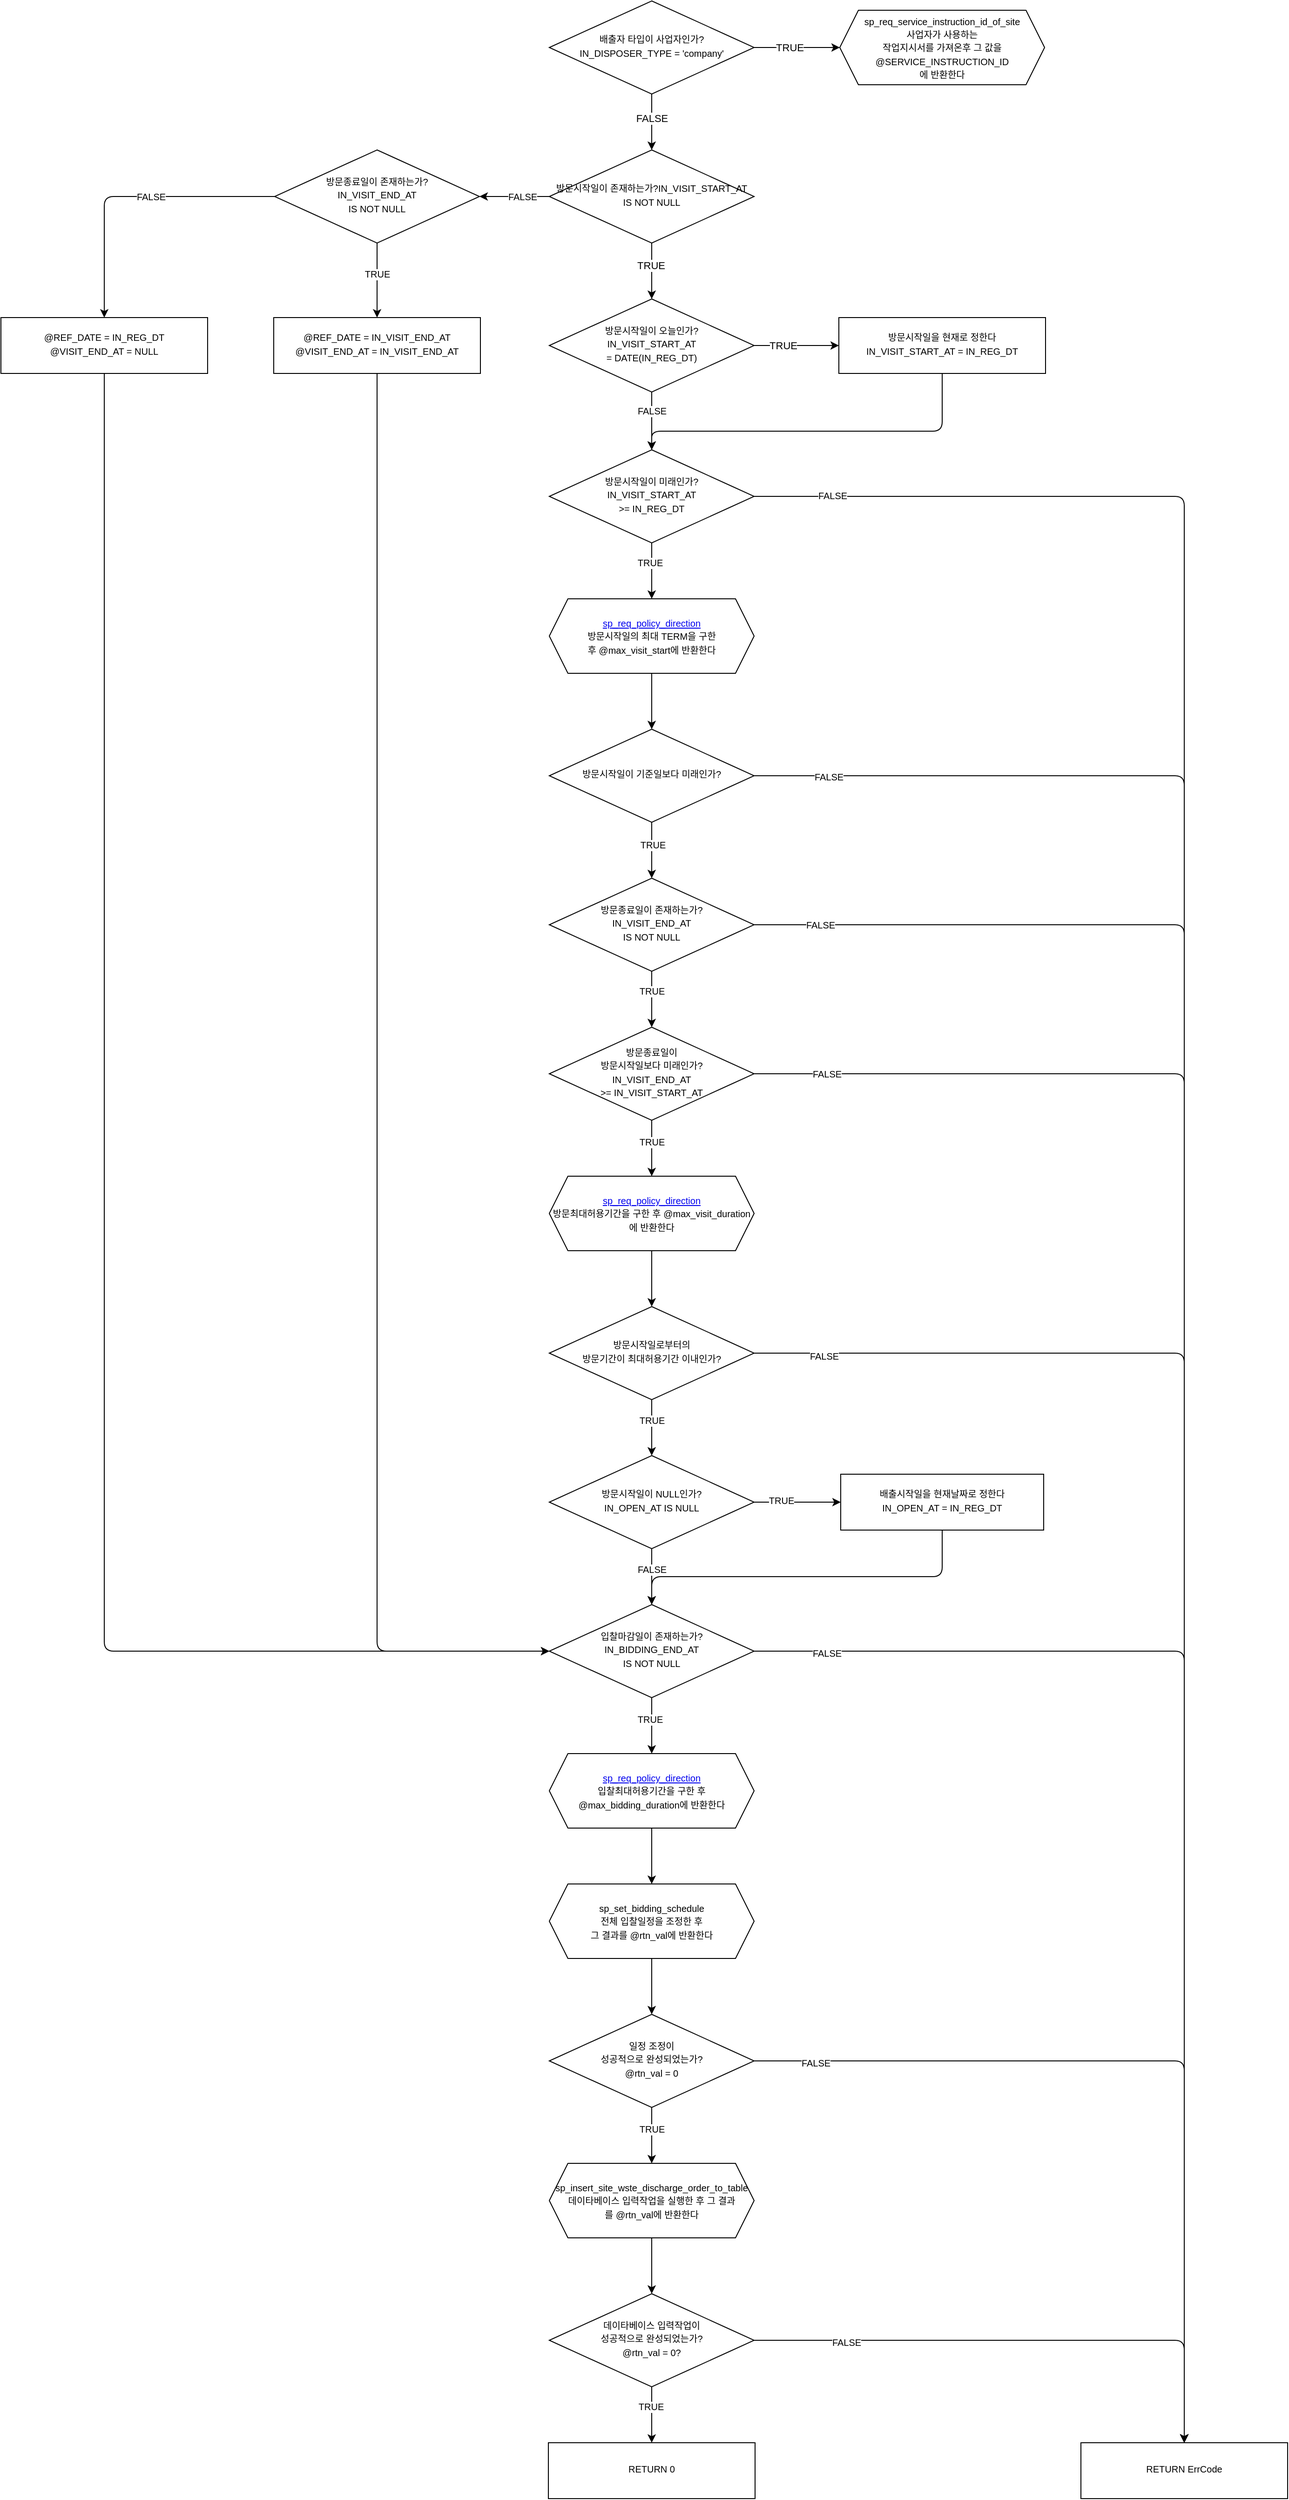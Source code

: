 <mxfile>
    <diagram id="aU7rOV0qWsAluSbqn4Nf" name="Page-1">
        <mxGraphModel dx="3998" dy="4315" grid="1" gridSize="10" guides="1" tooltips="1" connect="1" arrows="1" fold="1" page="1" pageScale="1" pageWidth="827" pageHeight="1169" math="0" shadow="0">
            <root>
                <mxCell id="0"/>
                <mxCell id="1" parent="0"/>
                <mxCell id="2" value="" style="edgeStyle=orthogonalEdgeStyle;html=1;exitX=1;exitY=0.5;exitDx=0;exitDy=0;entryX=0;entryY=0.5;entryDx=0;entryDy=0;" edge="1" parent="1" source="6" target="10">
                    <mxGeometry relative="1" as="geometry">
                        <mxPoint x="-1631" y="-3360" as="sourcePoint"/>
                        <mxPoint x="-1595" y="-3280" as="targetPoint"/>
                    </mxGeometry>
                </mxCell>
                <mxCell id="3" value="TRUE" style="edgeLabel;html=1;align=center;verticalAlign=middle;resizable=0;points=[];" vertex="1" connectable="0" parent="2">
                    <mxGeometry x="-0.372" y="1" relative="1" as="geometry">
                        <mxPoint x="9" y="1" as="offset"/>
                    </mxGeometry>
                </mxCell>
                <mxCell id="31" value="" style="edgeStyle=orthogonalEdgeStyle;html=1;" edge="1" parent="1" source="6" target="30">
                    <mxGeometry relative="1" as="geometry">
                        <Array as="points">
                            <mxPoint x="-1631" y="-3308"/>
                            <mxPoint x="-1631" y="-3308"/>
                        </Array>
                    </mxGeometry>
                </mxCell>
                <mxCell id="32" value="FALSE" style="edgeLabel;html=1;align=center;verticalAlign=middle;resizable=0;points=[];" vertex="1" connectable="0" parent="31">
                    <mxGeometry x="-0.133" relative="1" as="geometry">
                        <mxPoint as="offset"/>
                    </mxGeometry>
                </mxCell>
                <mxCell id="6" value="&lt;span style=&quot;font-size: 10px&quot;&gt;배출자 타입이 사업자인가?IN_DISPOSER_TYPE = 'company'&lt;/span&gt;" style="rhombus;whiteSpace=wrap;html=1;shadow=0;strokeWidth=1;spacing=6;spacingTop=-4;" vertex="1" parent="1">
                    <mxGeometry x="-1741" y="-3440" width="220" height="100" as="geometry"/>
                </mxCell>
                <mxCell id="10" value="&lt;span style=&quot;font-size: 10px&quot;&gt;sp_req_service_instruction_id_of_site&lt;/span&gt;&lt;br&gt;&lt;span style=&quot;font-size: 10px&quot;&gt;사업자가 사용하는 &lt;/span&gt;&lt;br&gt;&lt;span style=&quot;font-size: 10px&quot;&gt;작업지시서를 가져온후 그 값을&lt;/span&gt;&lt;br&gt;&lt;span style=&quot;font-size: 10px&quot;&gt;@SERVICE_INSTRUCTION_ID&lt;/span&gt;&lt;br&gt;&lt;span style=&quot;font-size: 10px&quot;&gt;에 반환한다&lt;/span&gt;" style="shape=hexagon;perimeter=hexagonPerimeter2;whiteSpace=wrap;html=1;fixedSize=1;" vertex="1" parent="1">
                    <mxGeometry x="-1429" y="-3430" width="220" height="80" as="geometry"/>
                </mxCell>
                <mxCell id="36" value="" style="edgeStyle=orthogonalEdgeStyle;html=1;" edge="1" parent="1" source="16" target="35">
                    <mxGeometry relative="1" as="geometry"/>
                </mxCell>
                <mxCell id="37" value="TRUE" style="edgeLabel;html=1;align=center;verticalAlign=middle;resizable=0;points=[];" vertex="1" connectable="0" parent="36">
                    <mxGeometry x="-0.325" relative="1" as="geometry">
                        <mxPoint as="offset"/>
                    </mxGeometry>
                </mxCell>
                <mxCell id="42" value="" style="edgeStyle=orthogonalEdgeStyle;html=1;fontSize=10;" edge="1" parent="1" source="16" target="38">
                    <mxGeometry relative="1" as="geometry"/>
                </mxCell>
                <mxCell id="44" value="FALSE" style="edgeLabel;html=1;align=center;verticalAlign=middle;resizable=0;points=[];fontSize=10;" vertex="1" connectable="0" parent="42">
                    <mxGeometry x="-0.352" relative="1" as="geometry">
                        <mxPoint as="offset"/>
                    </mxGeometry>
                </mxCell>
                <mxCell id="16" value="&lt;span style=&quot;font-size: 10px&quot;&gt;방문시작일이 오늘인가?&lt;br&gt;IN_VISIT_START_AT &lt;br&gt;= DATE(IN_REG_DT)&lt;/span&gt;" style="rhombus;whiteSpace=wrap;html=1;shadow=0;strokeWidth=1;spacing=6;spacingTop=-4;" vertex="1" parent="1">
                    <mxGeometry x="-1741" y="-3120" width="220" height="100" as="geometry"/>
                </mxCell>
                <mxCell id="33" value="" style="edgeStyle=orthogonalEdgeStyle;html=1;" edge="1" parent="1" source="30" target="16">
                    <mxGeometry relative="1" as="geometry"/>
                </mxCell>
                <mxCell id="34" value="TRUE" style="edgeLabel;html=1;align=center;verticalAlign=middle;resizable=0;points=[];" vertex="1" connectable="0" parent="33">
                    <mxGeometry x="-0.215" y="-1" relative="1" as="geometry">
                        <mxPoint as="offset"/>
                    </mxGeometry>
                </mxCell>
                <mxCell id="105" value="" style="edgeStyle=orthogonalEdgeStyle;html=1;fontSize=10;" edge="1" parent="1" source="30" target="104">
                    <mxGeometry relative="1" as="geometry"/>
                </mxCell>
                <mxCell id="106" value="FALSE" style="edgeLabel;html=1;align=center;verticalAlign=middle;resizable=0;points=[];fontSize=10;" vertex="1" connectable="0" parent="105">
                    <mxGeometry x="-0.209" relative="1" as="geometry">
                        <mxPoint as="offset"/>
                    </mxGeometry>
                </mxCell>
                <mxCell id="30" value="&lt;span style=&quot;font-size: 10px&quot;&gt;방문시작일이 존재하는가?&lt;/span&gt;&lt;span style=&quot;font-size: 10px&quot;&gt;IN_VISIT_START_AT &lt;br&gt;IS NOT NULL&lt;/span&gt;" style="rhombus;whiteSpace=wrap;html=1;shadow=0;strokeWidth=1;spacing=6;spacingTop=-4;" vertex="1" parent="1">
                    <mxGeometry x="-1741" y="-3280" width="220" height="100" as="geometry"/>
                </mxCell>
                <mxCell id="43" style="edgeStyle=orthogonalEdgeStyle;html=1;entryX=0.5;entryY=0;entryDx=0;entryDy=0;fontSize=10;exitX=0.5;exitY=1;exitDx=0;exitDy=0;" edge="1" parent="1" source="35" target="38">
                    <mxGeometry relative="1" as="geometry">
                        <Array as="points">
                            <mxPoint x="-1319" y="-2978"/>
                            <mxPoint x="-1631" y="-2978"/>
                        </Array>
                    </mxGeometry>
                </mxCell>
                <mxCell id="35" value="&lt;font style=&quot;font-size: 10px&quot;&gt;방문시작일을 현재로 정한다&lt;br&gt;IN_VISIT_START_AT = IN_REG_DT&lt;/font&gt;" style="whiteSpace=wrap;html=1;shadow=0;strokeWidth=1;spacing=6;spacingTop=-4;" vertex="1" parent="1">
                    <mxGeometry x="-1430" y="-3100" width="222" height="60" as="geometry"/>
                </mxCell>
                <mxCell id="46" value="" style="edgeStyle=orthogonalEdgeStyle;html=1;fontSize=10;" edge="1" parent="1" source="38" target="45">
                    <mxGeometry relative="1" as="geometry"/>
                </mxCell>
                <mxCell id="47" value="TRUE" style="edgeLabel;html=1;align=center;verticalAlign=middle;resizable=0;points=[];fontSize=10;" vertex="1" connectable="0" parent="46">
                    <mxGeometry x="-0.295" y="-2" relative="1" as="geometry">
                        <mxPoint as="offset"/>
                    </mxGeometry>
                </mxCell>
                <mxCell id="102" style="edgeStyle=orthogonalEdgeStyle;html=1;entryX=0.5;entryY=0;entryDx=0;entryDy=0;fontSize=10;" edge="1" parent="1" source="38" target="86">
                    <mxGeometry relative="1" as="geometry"/>
                </mxCell>
                <mxCell id="103" value="FALSE" style="edgeLabel;html=1;align=center;verticalAlign=middle;resizable=0;points=[];fontSize=10;" vertex="1" connectable="0" parent="102">
                    <mxGeometry x="-0.934" y="1" relative="1" as="geometry">
                        <mxPoint as="offset"/>
                    </mxGeometry>
                </mxCell>
                <mxCell id="38" value="&lt;span style=&quot;font-size: 10px&quot;&gt;방문시작일이 미래인가?&lt;br&gt;IN_VISIT_START_AT &lt;br&gt;&amp;gt;= IN_REG_DT&lt;/span&gt;" style="rhombus;whiteSpace=wrap;html=1;shadow=0;strokeWidth=1;spacing=6;spacingTop=-4;" vertex="1" parent="1">
                    <mxGeometry x="-1741" y="-2958" width="220" height="100" as="geometry"/>
                </mxCell>
                <mxCell id="49" value="" style="edgeStyle=orthogonalEdgeStyle;html=1;fontSize=10;" edge="1" parent="1" source="45" target="48">
                    <mxGeometry relative="1" as="geometry"/>
                </mxCell>
                <mxCell id="45" value="&lt;a href=&quot;https://github.com/Leo-Nam/stored-procedures/blob/main/drawio/sp_req_policy_direction.svg&quot; style=&quot;font-size: 10px&quot;&gt;sp_req_policy_direction&lt;/a&gt;&lt;span style=&quot;font-size: 10px&quot;&gt;&lt;br&gt;방문시작일의 최대 TERM을 구한 후&amp;nbsp;@max_visit_start에 반환한다&lt;/span&gt;" style="shape=hexagon;perimeter=hexagonPerimeter2;whiteSpace=wrap;html=1;fixedSize=1;" vertex="1" parent="1">
                    <mxGeometry x="-1741" y="-2798" width="220" height="80" as="geometry"/>
                </mxCell>
                <mxCell id="51" value="" style="edgeStyle=orthogonalEdgeStyle;html=1;fontSize=10;" edge="1" parent="1" source="48" target="50">
                    <mxGeometry relative="1" as="geometry"/>
                </mxCell>
                <mxCell id="52" value="TRUE" style="edgeLabel;html=1;align=center;verticalAlign=middle;resizable=0;points=[];fontSize=10;" vertex="1" connectable="0" parent="51">
                    <mxGeometry x="-0.22" y="1" relative="1" as="geometry">
                        <mxPoint as="offset"/>
                    </mxGeometry>
                </mxCell>
                <mxCell id="100" style="edgeStyle=orthogonalEdgeStyle;html=1;fontSize=10;entryX=0.5;entryY=0;entryDx=0;entryDy=0;" edge="1" parent="1" source="48" target="86">
                    <mxGeometry relative="1" as="geometry">
                        <mxPoint x="-1260" y="-821.66" as="targetPoint"/>
                    </mxGeometry>
                </mxCell>
                <mxCell id="101" value="FALSE" style="edgeLabel;html=1;align=center;verticalAlign=middle;resizable=0;points=[];fontSize=10;" vertex="1" connectable="0" parent="100">
                    <mxGeometry x="-0.929" y="-1" relative="1" as="geometry">
                        <mxPoint as="offset"/>
                    </mxGeometry>
                </mxCell>
                <mxCell id="48" value="&lt;span style=&quot;font-size: 10px&quot;&gt;방문시작일이 기준일보다 미래인가?&lt;/span&gt;" style="rhombus;whiteSpace=wrap;html=1;shadow=0;strokeWidth=1;spacing=6;spacingTop=-4;" vertex="1" parent="1">
                    <mxGeometry x="-1741" y="-2658" width="220" height="100" as="geometry"/>
                </mxCell>
                <mxCell id="54" value="" style="edgeStyle=orthogonalEdgeStyle;html=1;fontSize=10;" edge="1" parent="1" source="50" target="53">
                    <mxGeometry relative="1" as="geometry"/>
                </mxCell>
                <mxCell id="55" value="TRUE" style="edgeLabel;html=1;align=center;verticalAlign=middle;resizable=0;points=[];fontSize=10;" vertex="1" connectable="0" parent="54">
                    <mxGeometry x="-0.309" relative="1" as="geometry">
                        <mxPoint as="offset"/>
                    </mxGeometry>
                </mxCell>
                <mxCell id="98" style="edgeStyle=orthogonalEdgeStyle;html=1;fontSize=10;entryX=0.5;entryY=0;entryDx=0;entryDy=0;" edge="1" parent="1" source="50" target="86">
                    <mxGeometry relative="1" as="geometry">
                        <mxPoint x="-1270" y="-838.556" as="targetPoint"/>
                    </mxGeometry>
                </mxCell>
                <mxCell id="99" value="FALSE" style="edgeLabel;html=1;align=center;verticalAlign=middle;resizable=0;points=[];fontSize=10;" vertex="1" connectable="0" parent="98">
                    <mxGeometry x="-0.932" relative="1" as="geometry">
                        <mxPoint as="offset"/>
                    </mxGeometry>
                </mxCell>
                <mxCell id="50" value="&lt;span style=&quot;font-size: 10px&quot;&gt;방문종료일이 존재하는가?&lt;br&gt;&lt;/span&gt;&lt;span style=&quot;font-size: 10px&quot;&gt;IN_VISIT_END_AT &lt;br&gt;IS NOT NULL&lt;/span&gt;" style="rhombus;whiteSpace=wrap;html=1;shadow=0;strokeWidth=1;spacing=6;spacingTop=-4;" vertex="1" parent="1">
                    <mxGeometry x="-1741" y="-2498" width="220" height="100" as="geometry"/>
                </mxCell>
                <mxCell id="57" value="" style="edgeStyle=orthogonalEdgeStyle;html=1;fontSize=10;" edge="1" parent="1" source="53" target="56">
                    <mxGeometry relative="1" as="geometry"/>
                </mxCell>
                <mxCell id="58" value="TRUE" style="edgeLabel;html=1;align=center;verticalAlign=middle;resizable=0;points=[];fontSize=10;" vertex="1" connectable="0" parent="57">
                    <mxGeometry x="-0.24" relative="1" as="geometry">
                        <mxPoint as="offset"/>
                    </mxGeometry>
                </mxCell>
                <mxCell id="96" style="edgeStyle=orthogonalEdgeStyle;html=1;entryX=0.5;entryY=0;entryDx=0;entryDy=0;fontSize=10;" edge="1" parent="1" source="53" target="86">
                    <mxGeometry relative="1" as="geometry"/>
                </mxCell>
                <mxCell id="97" value="FALSE" style="edgeLabel;html=1;align=center;verticalAlign=middle;resizable=0;points=[];fontSize=10;" vertex="1" connectable="0" parent="96">
                    <mxGeometry x="-0.92" relative="1" as="geometry">
                        <mxPoint as="offset"/>
                    </mxGeometry>
                </mxCell>
                <mxCell id="53" value="&lt;span style=&quot;font-size: 10px&quot;&gt;방문종료일이 &lt;br&gt;방문시작일보다 미래인가?&lt;br&gt;&lt;/span&gt;&lt;span style=&quot;font-size: 10px&quot;&gt;IN_VISIT_END_AT &lt;br&gt;&amp;gt;= IN_VISIT_START_AT&lt;/span&gt;" style="rhombus;whiteSpace=wrap;html=1;shadow=0;strokeWidth=1;spacing=6;spacingTop=-4;" vertex="1" parent="1">
                    <mxGeometry x="-1741" y="-2338" width="220" height="100" as="geometry"/>
                </mxCell>
                <mxCell id="60" value="" style="edgeStyle=orthogonalEdgeStyle;html=1;fontSize=10;" edge="1" parent="1" source="56" target="59">
                    <mxGeometry relative="1" as="geometry"/>
                </mxCell>
                <mxCell id="56" value="&lt;a href=&quot;https://github.com/Leo-Nam/stored-procedures/blob/main/drawio/sp_req_policy_direction.svg&quot; style=&quot;font-size: 10px&quot;&gt;sp_req_policy_direction&lt;/a&gt;&lt;br&gt;&lt;span style=&quot;font-size: 10px&quot;&gt;방문최대허용기간을 구한 후 @max_visit_duration에 반환한다&lt;/span&gt;" style="shape=hexagon;perimeter=hexagonPerimeter2;whiteSpace=wrap;html=1;fixedSize=1;" vertex="1" parent="1">
                    <mxGeometry x="-1741" y="-2178" width="220" height="80" as="geometry"/>
                </mxCell>
                <mxCell id="62" value="" style="edgeStyle=orthogonalEdgeStyle;html=1;fontSize=10;" edge="1" parent="1" source="59" target="61">
                    <mxGeometry relative="1" as="geometry"/>
                </mxCell>
                <mxCell id="63" value="TRUE" style="edgeLabel;html=1;align=center;verticalAlign=middle;resizable=0;points=[];fontSize=10;" vertex="1" connectable="0" parent="62">
                    <mxGeometry x="-0.281" relative="1" as="geometry">
                        <mxPoint as="offset"/>
                    </mxGeometry>
                </mxCell>
                <mxCell id="94" style="edgeStyle=orthogonalEdgeStyle;html=1;fontSize=10;" edge="1" parent="1" source="59" target="86">
                    <mxGeometry relative="1" as="geometry"/>
                </mxCell>
                <mxCell id="95" value="FALSE" style="edgeLabel;html=1;align=center;verticalAlign=middle;resizable=0;points=[];fontSize=10;" vertex="1" connectable="0" parent="94">
                    <mxGeometry x="-0.908" y="-3" relative="1" as="geometry">
                        <mxPoint as="offset"/>
                    </mxGeometry>
                </mxCell>
                <mxCell id="59" value="&lt;span style=&quot;font-size: 10px&quot;&gt;방문시작일로부터의 &lt;br&gt;방문기간이 최대허용기간 이내인가?&lt;/span&gt;" style="rhombus;whiteSpace=wrap;html=1;shadow=0;strokeWidth=1;spacing=6;spacingTop=-4;" vertex="1" parent="1">
                    <mxGeometry x="-1741" y="-2038" width="220" height="100" as="geometry"/>
                </mxCell>
                <mxCell id="65" value="" style="edgeStyle=orthogonalEdgeStyle;html=1;fontSize=10;" edge="1" parent="1" source="61" target="64">
                    <mxGeometry relative="1" as="geometry"/>
                </mxCell>
                <mxCell id="66" value="TRUE" style="edgeLabel;html=1;align=center;verticalAlign=middle;resizable=0;points=[];fontSize=10;" vertex="1" connectable="0" parent="65">
                    <mxGeometry x="-0.382" y="2" relative="1" as="geometry">
                        <mxPoint as="offset"/>
                    </mxGeometry>
                </mxCell>
                <mxCell id="68" value="" style="edgeStyle=orthogonalEdgeStyle;html=1;fontSize=10;" edge="1" parent="1" source="61" target="67">
                    <mxGeometry relative="1" as="geometry"/>
                </mxCell>
                <mxCell id="69" value="FALSE" style="edgeLabel;html=1;align=center;verticalAlign=middle;resizable=0;points=[];fontSize=10;" vertex="1" connectable="0" parent="68">
                    <mxGeometry x="-0.282" relative="1" as="geometry">
                        <mxPoint as="offset"/>
                    </mxGeometry>
                </mxCell>
                <mxCell id="61" value="&lt;span style=&quot;font-size: 10px&quot;&gt;방문시작일이 NULL인가?&lt;br&gt;IN_OPEN_AT IS NULL&lt;/span&gt;" style="rhombus;whiteSpace=wrap;html=1;shadow=0;strokeWidth=1;spacing=6;spacingTop=-4;" vertex="1" parent="1">
                    <mxGeometry x="-1741" y="-1878" width="220" height="100" as="geometry"/>
                </mxCell>
                <mxCell id="73" style="edgeStyle=orthogonalEdgeStyle;html=1;fontSize=10;exitX=0.5;exitY=1;exitDx=0;exitDy=0;entryX=0.5;entryY=0;entryDx=0;entryDy=0;" edge="1" parent="1" source="64" target="67">
                    <mxGeometry relative="1" as="geometry">
                        <mxPoint x="-1840" y="-1648" as="targetPoint"/>
                        <Array as="points">
                            <mxPoint x="-1319" y="-1748"/>
                            <mxPoint x="-1631" y="-1748"/>
                        </Array>
                    </mxGeometry>
                </mxCell>
                <mxCell id="64" value="&lt;font style=&quot;font-size: 10px&quot;&gt;배출시작일을 현재날짜로 정한다&lt;br&gt;IN_OPEN_AT = IN_REG_DT&lt;/font&gt;" style="whiteSpace=wrap;html=1;shadow=0;strokeWidth=1;spacing=6;spacingTop=-4;" vertex="1" parent="1">
                    <mxGeometry x="-1428" y="-1858" width="218" height="60" as="geometry"/>
                </mxCell>
                <mxCell id="71" value="" style="edgeStyle=orthogonalEdgeStyle;html=1;fontSize=10;" edge="1" parent="1" source="67" target="70">
                    <mxGeometry relative="1" as="geometry"/>
                </mxCell>
                <mxCell id="72" value="TRUE" style="edgeLabel;html=1;align=center;verticalAlign=middle;resizable=0;points=[];fontSize=10;" vertex="1" connectable="0" parent="71">
                    <mxGeometry x="-0.23" y="-2" relative="1" as="geometry">
                        <mxPoint as="offset"/>
                    </mxGeometry>
                </mxCell>
                <mxCell id="92" style="edgeStyle=orthogonalEdgeStyle;html=1;entryX=0.5;entryY=0;entryDx=0;entryDy=0;fontSize=10;" edge="1" parent="1" source="67" target="86">
                    <mxGeometry relative="1" as="geometry"/>
                </mxCell>
                <mxCell id="93" value="FALSE" style="edgeLabel;html=1;align=center;verticalAlign=middle;resizable=0;points=[];fontSize=10;" vertex="1" connectable="0" parent="92">
                    <mxGeometry x="-0.881" y="-2" relative="1" as="geometry">
                        <mxPoint as="offset"/>
                    </mxGeometry>
                </mxCell>
                <mxCell id="67" value="&lt;span style=&quot;font-size: 10px&quot;&gt;입찰마감일이 존재하는가?&lt;/span&gt;&lt;br&gt;&lt;span style=&quot;font-size: 10px&quot;&gt;IN_BIDDING_END_AT&lt;br&gt;IS NOT NULL&lt;/span&gt;" style="rhombus;whiteSpace=wrap;html=1;shadow=0;strokeWidth=1;spacing=6;spacingTop=-4;" vertex="1" parent="1">
                    <mxGeometry x="-1741" y="-1718" width="220" height="100" as="geometry"/>
                </mxCell>
                <mxCell id="75" value="" style="edgeStyle=orthogonalEdgeStyle;html=1;fontSize=10;" edge="1" parent="1" source="70" target="74">
                    <mxGeometry relative="1" as="geometry"/>
                </mxCell>
                <mxCell id="70" value="&lt;a href=&quot;https://github.com/Leo-Nam/stored-procedures/blob/main/drawio/sp_req_policy_direction.svg&quot; style=&quot;font-size: 10px&quot;&gt;sp_req_policy_direction&lt;/a&gt;&lt;br&gt;&lt;span style=&quot;font-size: 10px&quot;&gt;입찰최대허용기간을 구한 후 @max_bidding_duration에 반환한다&lt;/span&gt;" style="shape=hexagon;perimeter=hexagonPerimeter2;whiteSpace=wrap;html=1;fixedSize=1;" vertex="1" parent="1">
                    <mxGeometry x="-1741" y="-1558" width="220" height="80" as="geometry"/>
                </mxCell>
                <mxCell id="77" value="" style="edgeStyle=orthogonalEdgeStyle;html=1;fontSize=10;" edge="1" parent="1" source="74" target="76">
                    <mxGeometry relative="1" as="geometry"/>
                </mxCell>
                <mxCell id="74" value="&lt;font&gt;&lt;span style=&quot;font-size: 10px&quot;&gt;sp_set_bidding_schedule&lt;/span&gt;&lt;br&gt;&lt;span style=&quot;font-size: 10px&quot;&gt;전체 입찰일정을 조정한 후 &lt;br&gt;그 결과를&amp;nbsp;&lt;/span&gt;&lt;/font&gt;&lt;span style=&quot;font-size: 10px&quot;&gt;@rtn_val에 반환한다&lt;/span&gt;" style="shape=hexagon;perimeter=hexagonPerimeter2;whiteSpace=wrap;html=1;fixedSize=1;" vertex="1" parent="1">
                    <mxGeometry x="-1741" y="-1418" width="220" height="80" as="geometry"/>
                </mxCell>
                <mxCell id="79" value="" style="edgeStyle=orthogonalEdgeStyle;html=1;fontSize=10;" edge="1" parent="1" source="76" target="78">
                    <mxGeometry relative="1" as="geometry"/>
                </mxCell>
                <mxCell id="80" value="TRUE" style="edgeLabel;html=1;align=center;verticalAlign=middle;resizable=0;points=[];fontSize=10;" vertex="1" connectable="0" parent="79">
                    <mxGeometry x="-0.244" relative="1" as="geometry">
                        <mxPoint as="offset"/>
                    </mxGeometry>
                </mxCell>
                <mxCell id="88" style="edgeStyle=orthogonalEdgeStyle;html=1;fontSize=10;entryX=0.5;entryY=0;entryDx=0;entryDy=0;" edge="1" parent="1" source="76" target="86">
                    <mxGeometry relative="1" as="geometry">
                        <mxPoint x="-1310" y="-818" as="targetPoint"/>
                    </mxGeometry>
                </mxCell>
                <mxCell id="89" value="FALSE" style="edgeLabel;html=1;align=center;verticalAlign=middle;resizable=0;points=[];fontSize=10;" vertex="1" connectable="0" parent="88">
                    <mxGeometry x="-0.85" y="-2" relative="1" as="geometry">
                        <mxPoint as="offset"/>
                    </mxGeometry>
                </mxCell>
                <mxCell id="76" value="&lt;span style=&quot;font-size: 10px&quot;&gt;일정 조정이 &lt;br&gt;성공적으로 완성되었는가?&lt;br&gt;@rtn_val = 0&lt;/span&gt;" style="rhombus;whiteSpace=wrap;html=1;shadow=0;strokeWidth=1;spacing=6;spacingTop=-4;" vertex="1" parent="1">
                    <mxGeometry x="-1741" y="-1278" width="220" height="100" as="geometry"/>
                </mxCell>
                <mxCell id="82" value="" style="edgeStyle=orthogonalEdgeStyle;html=1;fontSize=10;" edge="1" parent="1" source="78" target="81">
                    <mxGeometry relative="1" as="geometry"/>
                </mxCell>
                <mxCell id="78" value="&lt;font style=&quot;font-size: 10px&quot;&gt;sp_insert_site_wste_discharge_order_to_table&lt;br&gt;데이타베이스 입력작업을 실행한 후 그 결과를&amp;nbsp;@rtn_val에 반환한다&lt;/font&gt;" style="shape=hexagon;perimeter=hexagonPerimeter2;whiteSpace=wrap;html=1;fixedSize=1;" vertex="1" parent="1">
                    <mxGeometry x="-1741" y="-1118" width="220" height="80" as="geometry"/>
                </mxCell>
                <mxCell id="84" value="" style="edgeStyle=orthogonalEdgeStyle;html=1;fontSize=10;" edge="1" parent="1" source="81" target="83">
                    <mxGeometry relative="1" as="geometry"/>
                </mxCell>
                <mxCell id="85" value="TRUE" style="edgeLabel;html=1;align=center;verticalAlign=middle;resizable=0;points=[];fontSize=10;" vertex="1" connectable="0" parent="84">
                    <mxGeometry x="-0.323" y="-1" relative="1" as="geometry">
                        <mxPoint as="offset"/>
                    </mxGeometry>
                </mxCell>
                <mxCell id="87" style="edgeStyle=orthogonalEdgeStyle;html=1;entryX=0.5;entryY=0;entryDx=0;entryDy=0;fontSize=10;" edge="1" parent="1" source="81" target="86">
                    <mxGeometry relative="1" as="geometry"/>
                </mxCell>
                <mxCell id="90" value="FALSE" style="edgeLabel;html=1;align=center;verticalAlign=middle;resizable=0;points=[];fontSize=10;" vertex="1" connectable="0" parent="87">
                    <mxGeometry x="-0.655" y="-2" relative="1" as="geometry">
                        <mxPoint as="offset"/>
                    </mxGeometry>
                </mxCell>
                <mxCell id="81" value="&lt;span style=&quot;font-size: 10px&quot;&gt;데이타베이스 입력작업이&lt;br&gt;성공적으로 완성되었는가?&lt;br&gt;@rtn_val = 0?&lt;/span&gt;" style="rhombus;whiteSpace=wrap;html=1;shadow=0;strokeWidth=1;spacing=6;spacingTop=-4;" vertex="1" parent="1">
                    <mxGeometry x="-1741" y="-978" width="220" height="100" as="geometry"/>
                </mxCell>
                <mxCell id="83" value="&lt;span style=&quot;font-size: 10px&quot;&gt;RETURN 0&lt;/span&gt;" style="whiteSpace=wrap;html=1;shadow=0;strokeWidth=1;spacing=6;spacingTop=-4;" vertex="1" parent="1">
                    <mxGeometry x="-1742" y="-818" width="222" height="60" as="geometry"/>
                </mxCell>
                <mxCell id="86" value="&lt;span style=&quot;font-size: 10px&quot;&gt;RETURN ErrCode&lt;/span&gt;" style="whiteSpace=wrap;html=1;shadow=0;strokeWidth=1;spacing=6;spacingTop=-4;" vertex="1" parent="1">
                    <mxGeometry x="-1170" y="-818" width="222" height="60" as="geometry"/>
                </mxCell>
                <mxCell id="108" value="" style="edgeStyle=orthogonalEdgeStyle;html=1;fontSize=10;" edge="1" parent="1" source="104" target="107">
                    <mxGeometry relative="1" as="geometry"/>
                </mxCell>
                <mxCell id="109" value="TRUE" style="edgeLabel;html=1;align=center;verticalAlign=middle;resizable=0;points=[];fontSize=10;" vertex="1" connectable="0" parent="108">
                    <mxGeometry x="-0.177" relative="1" as="geometry">
                        <mxPoint as="offset"/>
                    </mxGeometry>
                </mxCell>
                <mxCell id="111" value="" style="edgeStyle=orthogonalEdgeStyle;html=1;fontSize=10;" edge="1" parent="1" source="104" target="110">
                    <mxGeometry relative="1" as="geometry"/>
                </mxCell>
                <mxCell id="112" value="FALSE" style="edgeLabel;html=1;align=center;verticalAlign=middle;resizable=0;points=[];fontSize=10;" vertex="1" connectable="0" parent="111">
                    <mxGeometry x="-0.151" relative="1" as="geometry">
                        <mxPoint as="offset"/>
                    </mxGeometry>
                </mxCell>
                <mxCell id="104" value="&lt;span style=&quot;font-size: 10px&quot;&gt;방문종료일이 존재하는가?&lt;br&gt;&lt;/span&gt;&lt;span style=&quot;font-size: 10px&quot;&gt;IN_VISIT_END_AT&lt;/span&gt;&lt;br&gt;&lt;span style=&quot;font-size: 10px&quot;&gt;IS NOT NULL&lt;/span&gt;" style="rhombus;whiteSpace=wrap;html=1;shadow=0;strokeWidth=1;spacing=6;spacingTop=-4;" vertex="1" parent="1">
                    <mxGeometry x="-2036" y="-3280" width="220" height="100" as="geometry"/>
                </mxCell>
                <mxCell id="114" style="edgeStyle=orthogonalEdgeStyle;html=1;entryX=0;entryY=0.5;entryDx=0;entryDy=0;fontSize=10;exitX=0.5;exitY=1;exitDx=0;exitDy=0;" edge="1" parent="1" source="107" target="67">
                    <mxGeometry relative="1" as="geometry"/>
                </mxCell>
                <mxCell id="107" value="&lt;font&gt;&lt;span style=&quot;font-size: 10px&quot;&gt;@REF_DATE = IN_VISIT_END_AT&lt;/span&gt;&lt;br&gt;&lt;span style=&quot;font-size: 10px&quot;&gt;@VISIT_END_AT = IN_VISIT_END_AT&lt;/span&gt;&lt;br&gt;&lt;/font&gt;" style="whiteSpace=wrap;html=1;shadow=0;strokeWidth=1;spacing=6;spacingTop=-4;" vertex="1" parent="1">
                    <mxGeometry x="-2037" y="-3100" width="222" height="60" as="geometry"/>
                </mxCell>
                <mxCell id="115" style="edgeStyle=orthogonalEdgeStyle;html=1;fontSize=10;entryX=0;entryY=0.5;entryDx=0;entryDy=0;exitX=0.5;exitY=1;exitDx=0;exitDy=0;" edge="1" parent="1" source="110" target="67">
                    <mxGeometry relative="1" as="geometry">
                        <mxPoint x="-2230" y="-1708" as="targetPoint"/>
                        <Array as="points">
                            <mxPoint x="-2219" y="-1668"/>
                        </Array>
                    </mxGeometry>
                </mxCell>
                <mxCell id="110" value="&lt;font&gt;&lt;span style=&quot;font-size: 10px&quot;&gt;@REF_DATE =&amp;nbsp;&lt;/span&gt;&lt;span style=&quot;font-size: 10px&quot;&gt;IN_REG_DT&lt;/span&gt;&lt;br&gt;&lt;span style=&quot;font-size: 10px&quot;&gt;@VISIT_END_AT =&amp;nbsp;&lt;/span&gt;&lt;span style=&quot;font-size: 10px&quot;&gt;NULL&lt;/span&gt;&lt;br&gt;&lt;/font&gt;" style="whiteSpace=wrap;html=1;shadow=0;strokeWidth=1;spacing=6;spacingTop=-4;" vertex="1" parent="1">
                    <mxGeometry x="-2330" y="-3100" width="222" height="60" as="geometry"/>
                </mxCell>
            </root>
        </mxGraphModel>
    </diagram>
</mxfile>